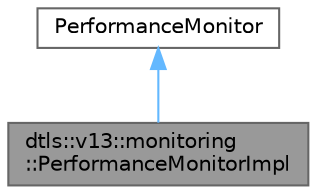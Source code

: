 digraph "dtls::v13::monitoring::PerformanceMonitorImpl"
{
 // LATEX_PDF_SIZE
  bgcolor="transparent";
  edge [fontname=Helvetica,fontsize=10,labelfontname=Helvetica,labelfontsize=10];
  node [fontname=Helvetica,fontsize=10,shape=box,height=0.2,width=0.4];
  Node1 [id="Node000001",label="dtls::v13::monitoring\l::PerformanceMonitorImpl",height=0.2,width=0.4,color="gray40", fillcolor="grey60", style="filled", fontcolor="black",tooltip="Performance monitor implementation."];
  Node2 -> Node1 [id="edge1_Node000001_Node000002",dir="back",color="steelblue1",style="solid",tooltip=" "];
  Node2 [id="Node000002",label="PerformanceMonitor",height=0.2,width=0.4,color="gray40", fillcolor="white", style="filled",tooltip=" "];
}
